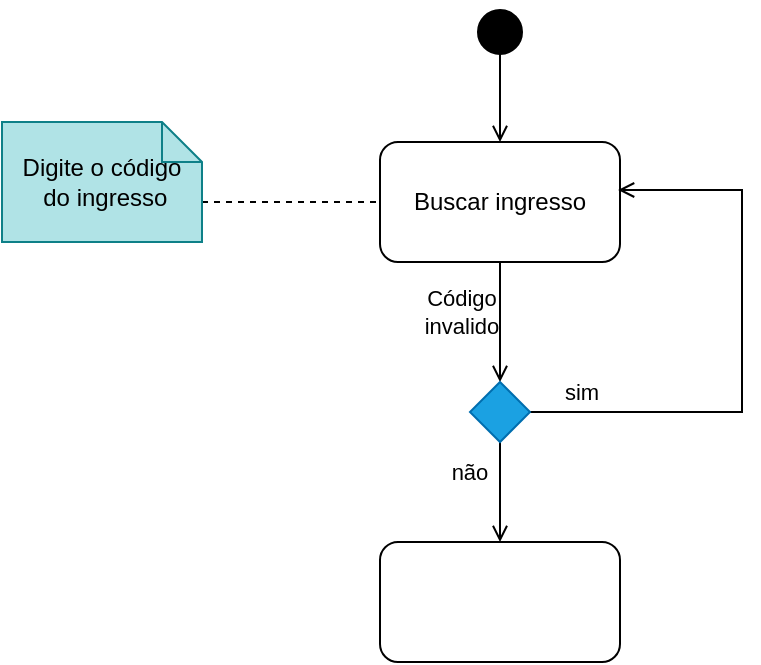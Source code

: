 <mxfile version="21.5.0" type="github">
  <diagram name="Página-1" id="dDICzCoADiw5VqMw8ry5">
    <mxGraphModel dx="1114" dy="616" grid="1" gridSize="10" guides="1" tooltips="1" connect="1" arrows="1" fold="1" page="1" pageScale="1" pageWidth="827" pageHeight="1169" math="0" shadow="0">
      <root>
        <mxCell id="0" />
        <mxCell id="1" parent="0" />
        <mxCell id="l5kP2ULWHXhKhwUrxXBp-4" style="edgeStyle=orthogonalEdgeStyle;rounded=0;orthogonalLoop=1;jettySize=auto;html=1;exitX=0.5;exitY=0.8;exitDx=0;exitDy=0;entryX=0.5;entryY=0;entryDx=0;entryDy=0;exitPerimeter=0;endArrow=open;endFill=0;" edge="1" parent="1" source="l5kP2ULWHXhKhwUrxXBp-1" target="l5kP2ULWHXhKhwUrxXBp-2">
          <mxGeometry relative="1" as="geometry" />
        </mxCell>
        <mxCell id="l5kP2ULWHXhKhwUrxXBp-1" value="" style="ellipse;html=1;shape=startState;fillColor=#000000;strokeColor=#000000;" vertex="1" parent="1">
          <mxGeometry x="384" y="40" width="30" height="30" as="geometry" />
        </mxCell>
        <mxCell id="l5kP2ULWHXhKhwUrxXBp-10" style="edgeStyle=orthogonalEdgeStyle;rounded=0;orthogonalLoop=1;jettySize=auto;html=1;exitX=0.5;exitY=1;exitDx=0;exitDy=0;entryX=0.5;entryY=0;entryDx=0;entryDy=0;endArrow=open;endFill=0;" edge="1" parent="1" source="l5kP2ULWHXhKhwUrxXBp-2" target="l5kP2ULWHXhKhwUrxXBp-8">
          <mxGeometry relative="1" as="geometry" />
        </mxCell>
        <mxCell id="l5kP2ULWHXhKhwUrxXBp-2" value="Buscar ingresso" style="rounded=1;whiteSpace=wrap;html=1;" vertex="1" parent="1">
          <mxGeometry x="339" y="110" width="120" height="60" as="geometry" />
        </mxCell>
        <mxCell id="l5kP2ULWHXhKhwUrxXBp-7" style="edgeStyle=orthogonalEdgeStyle;rounded=0;orthogonalLoop=1;jettySize=auto;html=1;exitX=0;exitY=0;exitDx=100;exitDy=40;exitPerimeter=0;entryX=0;entryY=0.5;entryDx=0;entryDy=0;endArrow=none;endFill=0;dashed=1;" edge="1" parent="1" source="l5kP2ULWHXhKhwUrxXBp-6" target="l5kP2ULWHXhKhwUrxXBp-2">
          <mxGeometry relative="1" as="geometry" />
        </mxCell>
        <mxCell id="l5kP2ULWHXhKhwUrxXBp-6" value="Digite o código&lt;br style=&quot;border-color: var(--border-color);&quot;&gt;&lt;span style=&quot;&quot;&gt;&amp;nbsp;do ingresso&lt;/span&gt;" style="shape=note;size=20;whiteSpace=wrap;html=1;fillColor=#b0e3e6;strokeColor=#0e8088;" vertex="1" parent="1">
          <mxGeometry x="150" y="100" width="100" height="60" as="geometry" />
        </mxCell>
        <mxCell id="l5kP2ULWHXhKhwUrxXBp-11" style="edgeStyle=orthogonalEdgeStyle;shape=connector;rounded=0;orthogonalLoop=1;jettySize=auto;html=1;exitX=1;exitY=0.5;exitDx=0;exitDy=0;entryX=0.992;entryY=0.4;entryDx=0;entryDy=0;entryPerimeter=0;labelBackgroundColor=default;strokeColor=default;fontFamily=Helvetica;fontSize=11;fontColor=default;endArrow=open;endFill=0;" edge="1" parent="1" source="l5kP2ULWHXhKhwUrxXBp-8" target="l5kP2ULWHXhKhwUrxXBp-2">
          <mxGeometry relative="1" as="geometry">
            <Array as="points">
              <mxPoint x="520" y="245" />
              <mxPoint x="520" y="134" />
            </Array>
          </mxGeometry>
        </mxCell>
        <mxCell id="l5kP2ULWHXhKhwUrxXBp-15" style="edgeStyle=orthogonalEdgeStyle;shape=connector;rounded=0;orthogonalLoop=1;jettySize=auto;html=1;exitX=0.5;exitY=1;exitDx=0;exitDy=0;entryX=0.5;entryY=0;entryDx=0;entryDy=0;labelBackgroundColor=default;strokeColor=default;fontFamily=Helvetica;fontSize=11;fontColor=default;endArrow=open;endFill=0;" edge="1" parent="1" source="l5kP2ULWHXhKhwUrxXBp-8" target="l5kP2ULWHXhKhwUrxXBp-14">
          <mxGeometry relative="1" as="geometry" />
        </mxCell>
        <mxCell id="l5kP2ULWHXhKhwUrxXBp-8" value="" style="rhombus;whiteSpace=wrap;html=1;fillColor=#1ba1e2;strokeColor=#006EAF;fontColor=#ffffff;" vertex="1" parent="1">
          <mxGeometry x="384" y="230" width="30" height="30" as="geometry" />
        </mxCell>
        <mxCell id="l5kP2ULWHXhKhwUrxXBp-12" value="Código invalido" style="text;html=1;strokeColor=none;fillColor=none;align=center;verticalAlign=middle;whiteSpace=wrap;rounded=0;fontSize=11;fontFamily=Helvetica;fontColor=default;" vertex="1" parent="1">
          <mxGeometry x="350" y="180" width="60" height="30" as="geometry" />
        </mxCell>
        <mxCell id="l5kP2ULWHXhKhwUrxXBp-13" value="sim" style="text;html=1;strokeColor=none;fillColor=none;align=center;verticalAlign=middle;whiteSpace=wrap;rounded=0;fontSize=11;fontFamily=Helvetica;fontColor=default;" vertex="1" parent="1">
          <mxGeometry x="410" y="220" width="60" height="30" as="geometry" />
        </mxCell>
        <mxCell id="l5kP2ULWHXhKhwUrxXBp-14" value="" style="rounded=1;whiteSpace=wrap;html=1;fontFamily=Helvetica;fontSize=11;fontColor=default;" vertex="1" parent="1">
          <mxGeometry x="339" y="310" width="120" height="60" as="geometry" />
        </mxCell>
        <mxCell id="l5kP2ULWHXhKhwUrxXBp-16" value="não" style="text;html=1;strokeColor=none;fillColor=none;align=center;verticalAlign=middle;whiteSpace=wrap;rounded=0;fontSize=11;fontFamily=Helvetica;fontColor=default;" vertex="1" parent="1">
          <mxGeometry x="354" y="260" width="60" height="30" as="geometry" />
        </mxCell>
      </root>
    </mxGraphModel>
  </diagram>
</mxfile>
